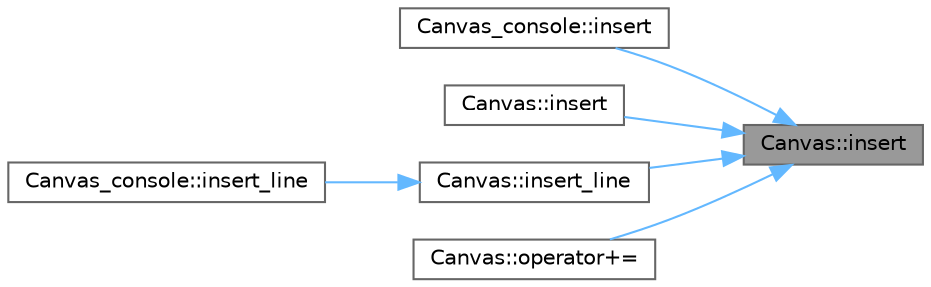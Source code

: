 digraph "Canvas::insert"
{
 // LATEX_PDF_SIZE
  bgcolor="transparent";
  edge [fontname=Helvetica,fontsize=10,labelfontname=Helvetica,labelfontsize=10];
  node [fontname=Helvetica,fontsize=10,shape=box,height=0.2,width=0.4];
  rankdir="RL";
  Node1 [label="Canvas::insert",height=0.2,width=0.4,color="gray40", fillcolor="grey60", style="filled", fontcolor="black",tooltip=" "];
  Node1 -> Node2 [dir="back",color="steelblue1",style="solid"];
  Node2 [label="Canvas_console::insert",height=0.2,width=0.4,color="grey40", fillcolor="white", style="filled",URL="$class_canvas__console.html#af75af479a5c2bd8835c231df42923e49",tooltip=" "];
  Node1 -> Node3 [dir="back",color="steelblue1",style="solid"];
  Node3 [label="Canvas::insert",height=0.2,width=0.4,color="grey40", fillcolor="white", style="filled",URL="$class_canvas.html#a3912c2ac990d3c10cc6c78369dc969cb",tooltip=" "];
  Node1 -> Node4 [dir="back",color="steelblue1",style="solid"];
  Node4 [label="Canvas::insert_line",height=0.2,width=0.4,color="grey40", fillcolor="white", style="filled",URL="$class_canvas.html#a62f8af520ff064ed8e5897f2faa3f686",tooltip=" "];
  Node4 -> Node5 [dir="back",color="steelblue1",style="solid"];
  Node5 [label="Canvas_console::insert_line",height=0.2,width=0.4,color="grey40", fillcolor="white", style="filled",URL="$class_canvas__console.html#a4a3dc592c07b69ce610b2806a72317b3",tooltip=" "];
  Node1 -> Node6 [dir="back",color="steelblue1",style="solid"];
  Node6 [label="Canvas::operator+=",height=0.2,width=0.4,color="grey40", fillcolor="white", style="filled",URL="$class_canvas.html#a45e30833c24e352debdaa806c4aa5085",tooltip=" "];
}
